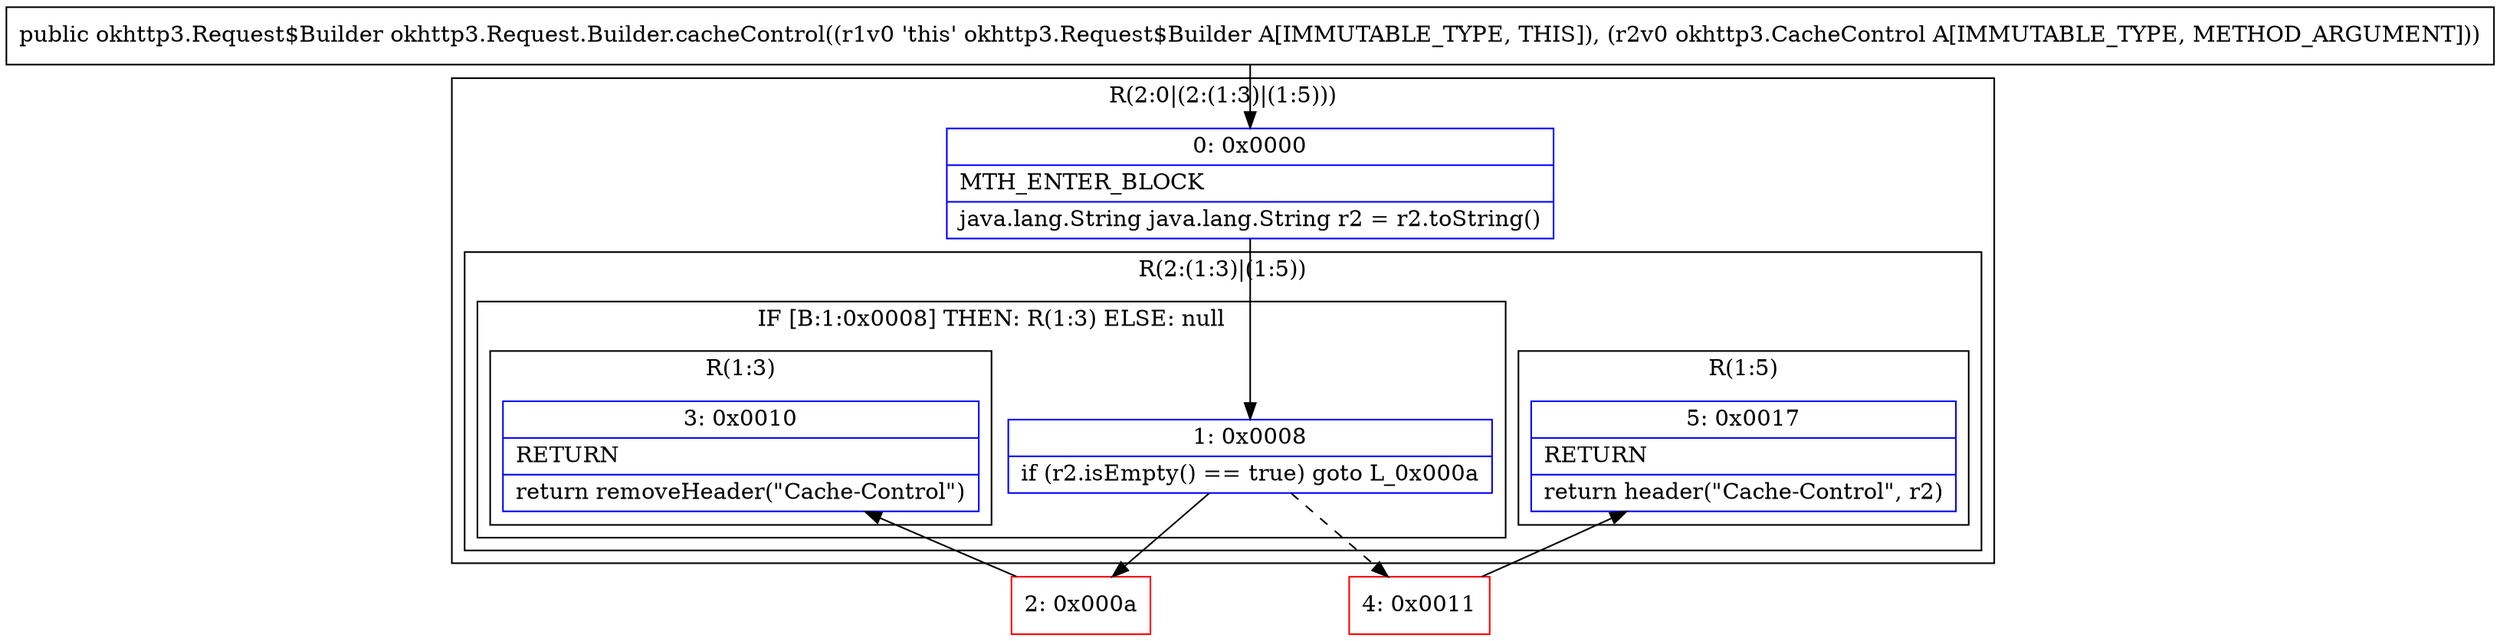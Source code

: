 digraph "CFG forokhttp3.Request.Builder.cacheControl(Lokhttp3\/CacheControl;)Lokhttp3\/Request$Builder;" {
subgraph cluster_Region_607872437 {
label = "R(2:0|(2:(1:3)|(1:5)))";
node [shape=record,color=blue];
Node_0 [shape=record,label="{0\:\ 0x0000|MTH_ENTER_BLOCK\l|java.lang.String java.lang.String r2 = r2.toString()\l}"];
subgraph cluster_Region_1416320294 {
label = "R(2:(1:3)|(1:5))";
node [shape=record,color=blue];
subgraph cluster_IfRegion_528076229 {
label = "IF [B:1:0x0008] THEN: R(1:3) ELSE: null";
node [shape=record,color=blue];
Node_1 [shape=record,label="{1\:\ 0x0008|if (r2.isEmpty() == true) goto L_0x000a\l}"];
subgraph cluster_Region_1640464064 {
label = "R(1:3)";
node [shape=record,color=blue];
Node_3 [shape=record,label="{3\:\ 0x0010|RETURN\l|return removeHeader(\"Cache\-Control\")\l}"];
}
}
subgraph cluster_Region_267742270 {
label = "R(1:5)";
node [shape=record,color=blue];
Node_5 [shape=record,label="{5\:\ 0x0017|RETURN\l|return header(\"Cache\-Control\", r2)\l}"];
}
}
}
Node_2 [shape=record,color=red,label="{2\:\ 0x000a}"];
Node_4 [shape=record,color=red,label="{4\:\ 0x0011}"];
MethodNode[shape=record,label="{public okhttp3.Request$Builder okhttp3.Request.Builder.cacheControl((r1v0 'this' okhttp3.Request$Builder A[IMMUTABLE_TYPE, THIS]), (r2v0 okhttp3.CacheControl A[IMMUTABLE_TYPE, METHOD_ARGUMENT])) }"];
MethodNode -> Node_0;
Node_0 -> Node_1;
Node_1 -> Node_2;
Node_1 -> Node_4[style=dashed];
Node_2 -> Node_3;
Node_4 -> Node_5;
}


